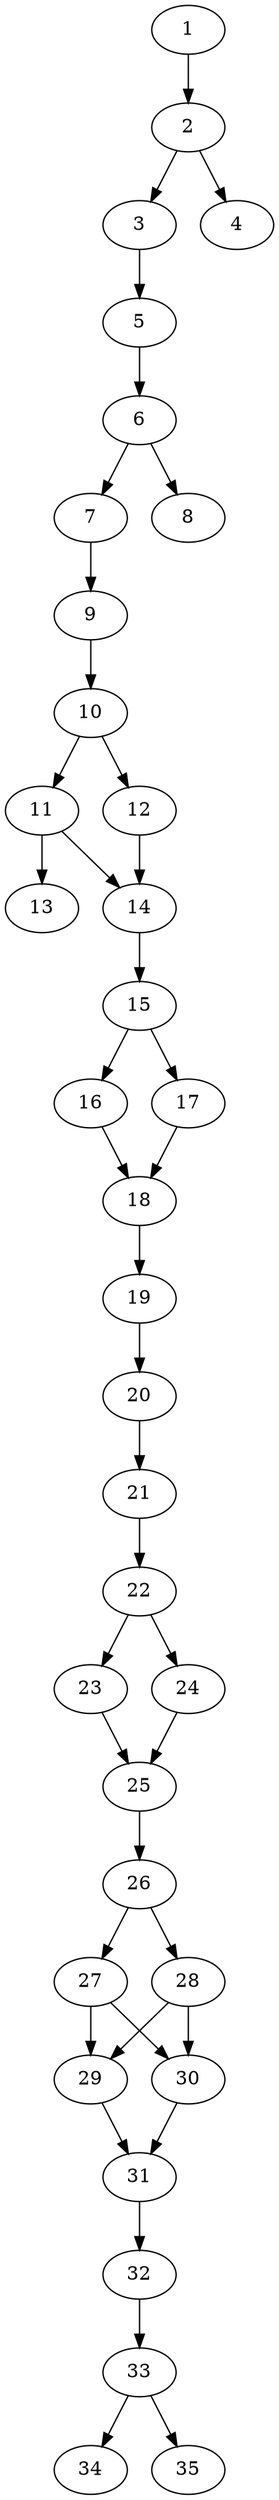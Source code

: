 // DAG automatically generated by daggen at Thu Oct  3 14:05:36 2019
// ./daggen --dot -n 35 --ccr 0.4 --fat 0.3 --regular 0.9 --density 0.7 --mindata 5242880 --maxdata 52428800 
digraph G {
  1 [size="79188480", alpha="0.01", expect_size="31675392"] 
  1 -> 2 [size ="31675392"]
  2 [size="74222080", alpha="0.08", expect_size="29688832"] 
  2 -> 3 [size ="29688832"]
  2 -> 4 [size ="29688832"]
  3 [size="115266560", alpha="0.13", expect_size="46106624"] 
  3 -> 5 [size ="46106624"]
  4 [size="15459840", alpha="0.03", expect_size="6183936"] 
  5 [size="38218240", alpha="0.17", expect_size="15287296"] 
  5 -> 6 [size ="15287296"]
  6 [size="71459840", alpha="0.03", expect_size="28583936"] 
  6 -> 7 [size ="28583936"]
  6 -> 8 [size ="28583936"]
  7 [size="97131520", alpha="0.06", expect_size="38852608"] 
  7 -> 9 [size ="38852608"]
  8 [size="16519680", alpha="0.08", expect_size="6607872"] 
  9 [size="39874560", alpha="0.18", expect_size="15949824"] 
  9 -> 10 [size ="15949824"]
  10 [size="53803520", alpha="0.00", expect_size="21521408"] 
  10 -> 11 [size ="21521408"]
  10 -> 12 [size ="21521408"]
  11 [size="37020160", alpha="0.03", expect_size="14808064"] 
  11 -> 13 [size ="14808064"]
  11 -> 14 [size ="14808064"]
  12 [size="42731520", alpha="0.03", expect_size="17092608"] 
  12 -> 14 [size ="17092608"]
  13 [size="91712000", alpha="0.13", expect_size="36684800"] 
  14 [size="50810880", alpha="0.15", expect_size="20324352"] 
  14 -> 15 [size ="20324352"]
  15 [size="65574400", alpha="0.11", expect_size="26229760"] 
  15 -> 16 [size ="26229760"]
  15 -> 17 [size ="26229760"]
  16 [size="45957120", alpha="0.00", expect_size="18382848"] 
  16 -> 18 [size ="18382848"]
  17 [size="65251840", alpha="0.13", expect_size="26100736"] 
  17 -> 18 [size ="26100736"]
  18 [size="100346880", alpha="0.05", expect_size="40138752"] 
  18 -> 19 [size ="40138752"]
  19 [size="29760000", alpha="0.12", expect_size="11904000"] 
  19 -> 20 [size ="11904000"]
  20 [size="19914240", alpha="0.04", expect_size="7965696"] 
  20 -> 21 [size ="7965696"]
  21 [size="22551040", alpha="0.07", expect_size="9020416"] 
  21 -> 22 [size ="9020416"]
  22 [size="40867840", alpha="0.00", expect_size="16347136"] 
  22 -> 23 [size ="16347136"]
  22 -> 24 [size ="16347136"]
  23 [size="58739200", alpha="0.11", expect_size="23495680"] 
  23 -> 25 [size ="23495680"]
  24 [size="17664000", alpha="0.02", expect_size="7065600"] 
  24 -> 25 [size ="7065600"]
  25 [size="104414720", alpha="0.17", expect_size="41765888"] 
  25 -> 26 [size ="41765888"]
  26 [size="53880320", alpha="0.02", expect_size="21552128"] 
  26 -> 27 [size ="21552128"]
  26 -> 28 [size ="21552128"]
  27 [size="53949440", alpha="0.01", expect_size="21579776"] 
  27 -> 29 [size ="21579776"]
  27 -> 30 [size ="21579776"]
  28 [size="129469440", alpha="0.01", expect_size="51787776"] 
  28 -> 29 [size ="51787776"]
  28 -> 30 [size ="51787776"]
  29 [size="38950400", alpha="0.06", expect_size="15580160"] 
  29 -> 31 [size ="15580160"]
  30 [size="110768640", alpha="0.17", expect_size="44307456"] 
  30 -> 31 [size ="44307456"]
  31 [size="15720960", alpha="0.13", expect_size="6288384"] 
  31 -> 32 [size ="6288384"]
  32 [size="55818240", alpha="0.13", expect_size="22327296"] 
  32 -> 33 [size ="22327296"]
  33 [size="56245760", alpha="0.07", expect_size="22498304"] 
  33 -> 34 [size ="22498304"]
  33 -> 35 [size ="22498304"]
  34 [size="119168000", alpha="0.07", expect_size="47667200"] 
  35 [size="128972800", alpha="0.16", expect_size="51589120"] 
}
